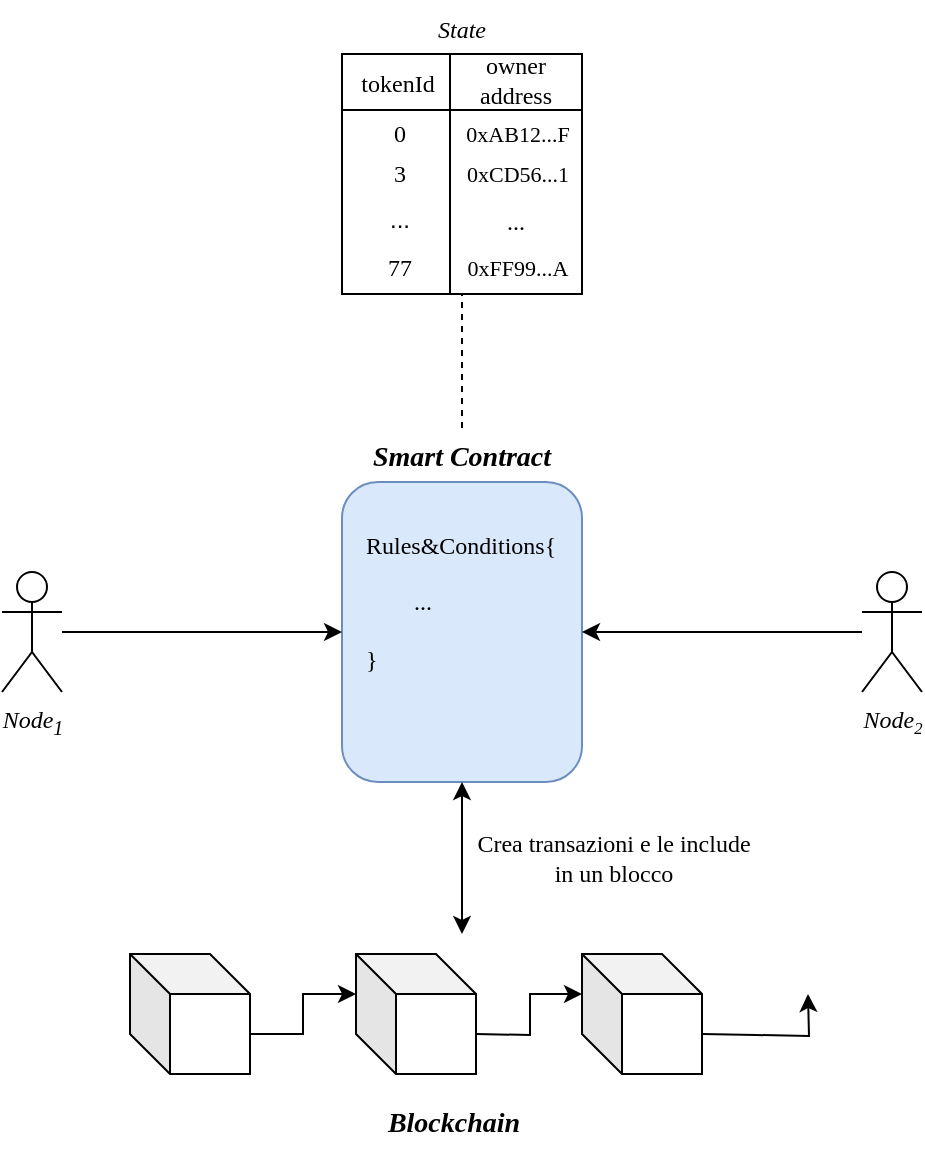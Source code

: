 <mxfile version="28.0.4">
  <diagram name="Pagina-1" id="GpQkds5PHMVd2nUPitJu">
    <mxGraphModel dx="1303" dy="659" grid="1" gridSize="10" guides="1" tooltips="1" connect="1" arrows="1" fold="1" page="1" pageScale="1" pageWidth="2339" pageHeight="3300" math="0" shadow="0">
      <root>
        <mxCell id="0" />
        <mxCell id="1" parent="0" />
        <mxCell id="rX_9IOprKiA6ynC60MBY-1" value="&lt;font face=&quot;Times New Roman&quot;&gt;&lt;i&gt;Node&lt;span style=&quot;font-size: 10px;&quot;&gt;&lt;sub&gt;2&lt;/sub&gt;&lt;/span&gt;&lt;/i&gt;&lt;/font&gt;" style="shape=umlActor;verticalLabelPosition=bottom;verticalAlign=top;html=1;outlineConnect=0;" vertex="1" parent="1">
          <mxGeometry x="720" y="339" width="30" height="60" as="geometry" />
        </mxCell>
        <mxCell id="rX_9IOprKiA6ynC60MBY-4" value="&lt;font face=&quot;Times New Roman&quot;&gt;&lt;i&gt;Node&lt;sub&gt;1&lt;/sub&gt;&lt;/i&gt;&lt;/font&gt;" style="shape=umlActor;verticalLabelPosition=bottom;verticalAlign=top;html=1;outlineConnect=0;" vertex="1" parent="1">
          <mxGeometry x="290" y="339" width="30" height="60" as="geometry" />
        </mxCell>
        <mxCell id="rX_9IOprKiA6ynC60MBY-5" value="" style="rounded=1;whiteSpace=wrap;html=1;fillColor=#dae8fc;strokeColor=#6c8ebf;" vertex="1" parent="1">
          <mxGeometry x="460" y="294" width="120" height="150" as="geometry" />
        </mxCell>
        <mxCell id="rX_9IOprKiA6ynC60MBY-6" value="Smart Contract" style="text;html=1;align=center;verticalAlign=middle;whiteSpace=wrap;rounded=0;fontFamily=Times New Roman;fontStyle=3;fontSize=14;" vertex="1" parent="1">
          <mxGeometry x="470" y="267" width="100" height="30" as="geometry" />
        </mxCell>
        <mxCell id="rX_9IOprKiA6ynC60MBY-7" value="Rules&amp;amp;Conditions{&lt;div&gt;&lt;br&gt;&lt;div&gt;&lt;span style=&quot;white-space: pre;&quot;&gt;&#x9;&lt;/span&gt;...&lt;/div&gt;&lt;div&gt;&lt;br&gt;&lt;/div&gt;&lt;div&gt;}&lt;/div&gt;&lt;/div&gt;" style="text;html=1;align=left;verticalAlign=middle;whiteSpace=wrap;rounded=0;fontFamily=Times New Roman;" vertex="1" parent="1">
          <mxGeometry x="470" y="339" width="60" height="30" as="geometry" />
        </mxCell>
        <mxCell id="rX_9IOprKiA6ynC60MBY-9" value="" style="endArrow=none;dashed=1;html=1;rounded=0;" edge="1" parent="1">
          <mxGeometry width="50" height="50" relative="1" as="geometry">
            <mxPoint x="520" y="267" as="sourcePoint" />
            <mxPoint x="520" y="200" as="targetPoint" />
          </mxGeometry>
        </mxCell>
        <mxCell id="rX_9IOprKiA6ynC60MBY-10" value="" style="rounded=0;whiteSpace=wrap;html=1;" vertex="1" parent="1">
          <mxGeometry x="460" y="80" width="120" height="120" as="geometry" />
        </mxCell>
        <mxCell id="rX_9IOprKiA6ynC60MBY-11" value="State" style="text;html=1;align=center;verticalAlign=middle;whiteSpace=wrap;rounded=0;fontFamily=Times New Roman;fontStyle=2" vertex="1" parent="1">
          <mxGeometry x="490" y="53" width="60" height="30" as="geometry" />
        </mxCell>
        <mxCell id="rX_9IOprKiA6ynC60MBY-12" value="tokenId" style="text;html=1;align=center;verticalAlign=middle;whiteSpace=wrap;rounded=0;fontFamily=Times New Roman;" vertex="1" parent="1">
          <mxGeometry x="463" y="86" width="50" height="17" as="geometry" />
        </mxCell>
        <mxCell id="rX_9IOprKiA6ynC60MBY-13" value="owner address" style="text;html=1;align=center;verticalAlign=middle;whiteSpace=wrap;rounded=0;fontFamily=Times New Roman;" vertex="1" parent="1">
          <mxGeometry x="522" y="84" width="50" height="17" as="geometry" />
        </mxCell>
        <mxCell id="rX_9IOprKiA6ynC60MBY-14" value="" style="endArrow=none;html=1;rounded=0;exitX=0.5;exitY=1;exitDx=0;exitDy=0;entryX=0.5;entryY=0;entryDx=0;entryDy=0;" edge="1" parent="1">
          <mxGeometry width="50" height="50" relative="1" as="geometry">
            <mxPoint x="514" y="200" as="sourcePoint" />
            <mxPoint x="514" y="80" as="targetPoint" />
          </mxGeometry>
        </mxCell>
        <mxCell id="rX_9IOprKiA6ynC60MBY-15" value="" style="endArrow=none;html=1;rounded=0;entryX=1;entryY=0.25;entryDx=0;entryDy=0;exitX=0;exitY=0.25;exitDx=0;exitDy=0;" edge="1" parent="1">
          <mxGeometry width="50" height="50" relative="1" as="geometry">
            <mxPoint x="460" y="108" as="sourcePoint" />
            <mxPoint x="580" y="108" as="targetPoint" />
          </mxGeometry>
        </mxCell>
        <mxCell id="rX_9IOprKiA6ynC60MBY-16" value="0" style="text;html=1;align=center;verticalAlign=middle;whiteSpace=wrap;rounded=0;fontFamily=Times New Roman;" vertex="1" parent="1">
          <mxGeometry x="479" y="110" width="20" height="20" as="geometry" />
        </mxCell>
        <mxCell id="rX_9IOprKiA6ynC60MBY-17" value="0xAB12...F" style="text;html=1;align=center;verticalAlign=middle;whiteSpace=wrap;rounded=0;fontSize=11;fontFamily=Times New Roman;" vertex="1" parent="1">
          <mxGeometry x="538" y="110" width="20" height="20" as="geometry" />
        </mxCell>
        <mxCell id="rX_9IOprKiA6ynC60MBY-18" value="3" style="text;html=1;align=center;verticalAlign=middle;whiteSpace=wrap;rounded=0;fontFamily=Times New Roman;" vertex="1" parent="1">
          <mxGeometry x="479" y="130" width="20" height="20" as="geometry" />
        </mxCell>
        <mxCell id="rX_9IOprKiA6ynC60MBY-19" value="0xCD56...1" style="text;html=1;align=center;verticalAlign=middle;whiteSpace=wrap;rounded=0;fontSize=11;fontFamily=Times New Roman;" vertex="1" parent="1">
          <mxGeometry x="538" y="130" width="20" height="20" as="geometry" />
        </mxCell>
        <mxCell id="rX_9IOprKiA6ynC60MBY-22" value="..." style="text;html=1;align=center;verticalAlign=middle;whiteSpace=wrap;rounded=0;" vertex="1" parent="1">
          <mxGeometry x="479" y="153" width="20" height="20" as="geometry" />
        </mxCell>
        <mxCell id="rX_9IOprKiA6ynC60MBY-23" value="..." style="text;html=1;align=center;verticalAlign=middle;whiteSpace=wrap;rounded=0;fontFamily=Times New Roman;" vertex="1" parent="1">
          <mxGeometry x="537" y="154" width="20" height="20" as="geometry" />
        </mxCell>
        <mxCell id="rX_9IOprKiA6ynC60MBY-24" value="77" style="text;html=1;align=center;verticalAlign=middle;whiteSpace=wrap;rounded=0;fontFamily=Times New Roman;" vertex="1" parent="1">
          <mxGeometry x="479" y="177" width="20" height="20" as="geometry" />
        </mxCell>
        <mxCell id="rX_9IOprKiA6ynC60MBY-25" value="0xFF99...A" style="text;html=1;align=center;verticalAlign=middle;whiteSpace=wrap;rounded=0;fontSize=11;fontFamily=Times New Roman;" vertex="1" parent="1">
          <mxGeometry x="538" y="177" width="20" height="20" as="geometry" />
        </mxCell>
        <mxCell id="rX_9IOprKiA6ynC60MBY-32" value="" style="endArrow=classic;startArrow=classic;html=1;rounded=0;entryX=0.5;entryY=1;entryDx=0;entryDy=0;" edge="1" parent="1" target="rX_9IOprKiA6ynC60MBY-5">
          <mxGeometry width="50" height="50" relative="1" as="geometry">
            <mxPoint x="520" y="520" as="sourcePoint" />
            <mxPoint x="500" y="430" as="targetPoint" />
          </mxGeometry>
        </mxCell>
        <mxCell id="rX_9IOprKiA6ynC60MBY-33" value="Crea transazioni e le include in un blocco" style="text;html=1;align=center;verticalAlign=middle;whiteSpace=wrap;rounded=0;fontFamily=Times New Roman;" vertex="1" parent="1">
          <mxGeometry x="526" y="467" width="140" height="30" as="geometry" />
        </mxCell>
        <mxCell id="rX_9IOprKiA6ynC60MBY-47" value="" style="group" vertex="1" connectable="0" parent="1">
          <mxGeometry x="354" y="530" width="339" height="60" as="geometry" />
        </mxCell>
        <mxCell id="rX_9IOprKiA6ynC60MBY-34" value="" style="shape=cube;whiteSpace=wrap;html=1;boundedLbl=1;backgroundOutline=1;darkOpacity=0.05;darkOpacity2=0.1;" vertex="1" parent="rX_9IOprKiA6ynC60MBY-47">
          <mxGeometry width="60" height="60" as="geometry" />
        </mxCell>
        <mxCell id="rX_9IOprKiA6ynC60MBY-37" value="" style="shape=cube;whiteSpace=wrap;html=1;boundedLbl=1;backgroundOutline=1;darkOpacity=0.05;darkOpacity2=0.1;" vertex="1" parent="rX_9IOprKiA6ynC60MBY-47">
          <mxGeometry x="113" width="60" height="60" as="geometry" />
        </mxCell>
        <mxCell id="rX_9IOprKiA6ynC60MBY-39" style="edgeStyle=orthogonalEdgeStyle;rounded=0;orthogonalLoop=1;jettySize=auto;html=1;exitX=0;exitY=0;exitDx=60;exitDy=40;exitPerimeter=0;entryX=0;entryY=0;entryDx=0;entryDy=20;entryPerimeter=0;" edge="1" parent="rX_9IOprKiA6ynC60MBY-47" source="rX_9IOprKiA6ynC60MBY-34" target="rX_9IOprKiA6ynC60MBY-37">
          <mxGeometry relative="1" as="geometry" />
        </mxCell>
        <mxCell id="rX_9IOprKiA6ynC60MBY-41" value="" style="shape=cube;whiteSpace=wrap;html=1;boundedLbl=1;backgroundOutline=1;darkOpacity=0.05;darkOpacity2=0.1;" vertex="1" parent="rX_9IOprKiA6ynC60MBY-47">
          <mxGeometry x="226" width="60" height="60" as="geometry" />
        </mxCell>
        <mxCell id="rX_9IOprKiA6ynC60MBY-42" style="edgeStyle=orthogonalEdgeStyle;rounded=0;orthogonalLoop=1;jettySize=auto;html=1;exitX=0;exitY=0;exitDx=60;exitDy=40;exitPerimeter=0;entryX=0;entryY=0;entryDx=0;entryDy=20;entryPerimeter=0;" edge="1" parent="rX_9IOprKiA6ynC60MBY-47" target="rX_9IOprKiA6ynC60MBY-41">
          <mxGeometry relative="1" as="geometry">
            <mxPoint x="173" y="40" as="sourcePoint" />
          </mxGeometry>
        </mxCell>
        <mxCell id="rX_9IOprKiA6ynC60MBY-46" style="edgeStyle=orthogonalEdgeStyle;rounded=0;orthogonalLoop=1;jettySize=auto;html=1;exitX=0;exitY=0;exitDx=60;exitDy=40;exitPerimeter=0;entryX=0;entryY=0;entryDx=0;entryDy=20;entryPerimeter=0;" edge="1" parent="rX_9IOprKiA6ynC60MBY-47">
          <mxGeometry relative="1" as="geometry">
            <mxPoint x="286" y="40" as="sourcePoint" />
            <mxPoint x="339" y="20" as="targetPoint" />
          </mxGeometry>
        </mxCell>
        <mxCell id="rX_9IOprKiA6ynC60MBY-48" value="" style="endArrow=classic;html=1;rounded=0;entryX=0;entryY=0.5;entryDx=0;entryDy=0;" edge="1" parent="1" source="rX_9IOprKiA6ynC60MBY-4" target="rX_9IOprKiA6ynC60MBY-5">
          <mxGeometry width="50" height="50" relative="1" as="geometry">
            <mxPoint x="470" y="460" as="sourcePoint" />
            <mxPoint x="520" y="410" as="targetPoint" />
          </mxGeometry>
        </mxCell>
        <mxCell id="rX_9IOprKiA6ynC60MBY-49" value="" style="endArrow=classic;html=1;rounded=0;entryX=1;entryY=0.5;entryDx=0;entryDy=0;" edge="1" parent="1" source="rX_9IOprKiA6ynC60MBY-1" target="rX_9IOprKiA6ynC60MBY-5">
          <mxGeometry width="50" height="50" relative="1" as="geometry">
            <mxPoint x="470" y="460" as="sourcePoint" />
            <mxPoint x="520" y="410" as="targetPoint" />
          </mxGeometry>
        </mxCell>
        <mxCell id="rX_9IOprKiA6ynC60MBY-50" value="Blockchain" style="text;html=1;align=center;verticalAlign=middle;whiteSpace=wrap;rounded=0;fontFamily=Times New Roman;fontStyle=3;fontSize=14;" vertex="1" parent="1">
          <mxGeometry x="466" y="600" width="100" height="30" as="geometry" />
        </mxCell>
      </root>
    </mxGraphModel>
  </diagram>
</mxfile>
